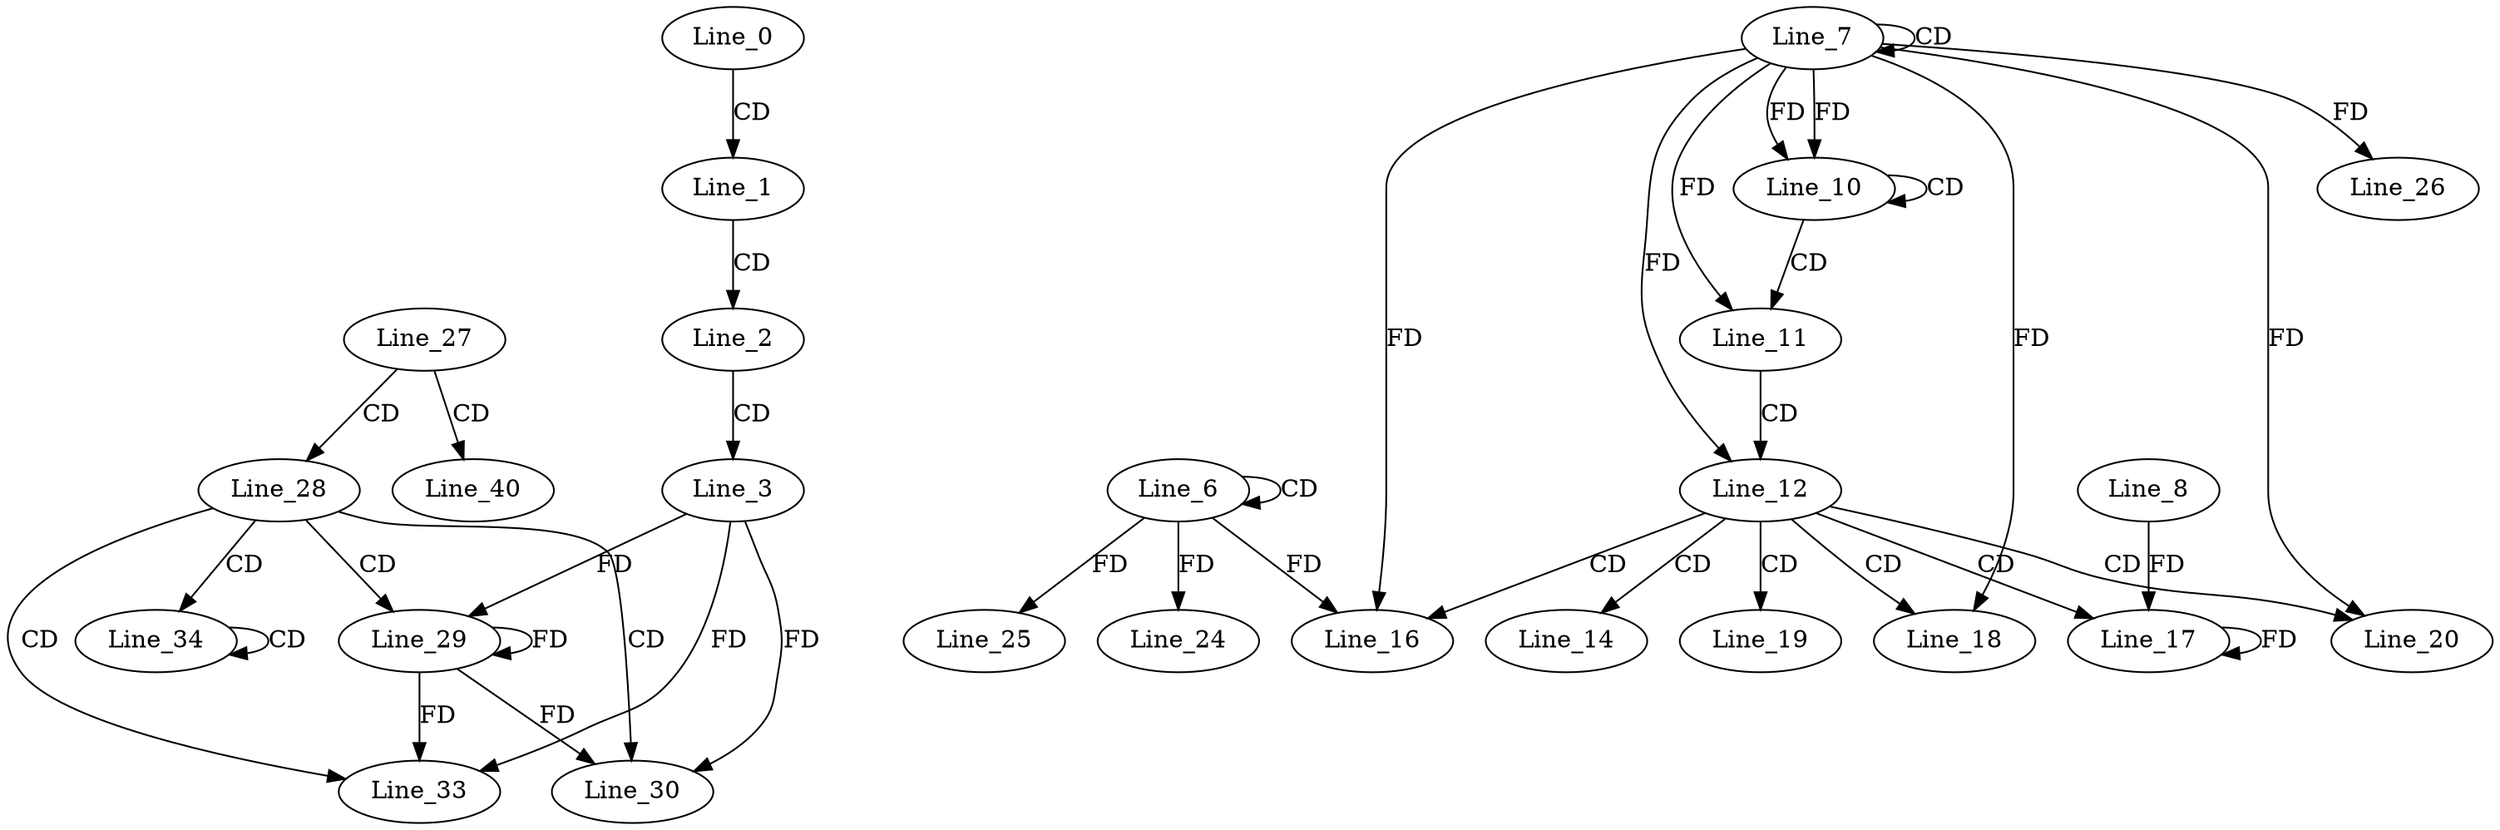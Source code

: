 digraph G {
  Line_0;
  Line_1;
  Line_2;
  Line_3;
  Line_6;
  Line_6;
  Line_7;
  Line_7;
  Line_10;
  Line_10;
  Line_11;
  Line_11;
  Line_12;
  Line_12;
  Line_14;
  Line_16;
  Line_16;
  Line_17;
  Line_8;
  Line_18;
  Line_18;
  Line_19;
  Line_20;
  Line_20;
  Line_24;
  Line_25;
  Line_26;
  Line_27;
  Line_28;
  Line_29;
  Line_29;
  Line_30;
  Line_33;
  Line_34;
  Line_34;
  Line_40;
  Line_0 -> Line_1 [ label="CD" ];
  Line_1 -> Line_2 [ label="CD" ];
  Line_2 -> Line_3 [ label="CD" ];
  Line_6 -> Line_6 [ label="CD" ];
  Line_7 -> Line_7 [ label="CD" ];
  Line_7 -> Line_10 [ label="FD" ];
  Line_10 -> Line_10 [ label="CD" ];
  Line_7 -> Line_10 [ label="FD" ];
  Line_10 -> Line_11 [ label="CD" ];
  Line_7 -> Line_11 [ label="FD" ];
  Line_11 -> Line_12 [ label="CD" ];
  Line_7 -> Line_12 [ label="FD" ];
  Line_12 -> Line_14 [ label="CD" ];
  Line_12 -> Line_16 [ label="CD" ];
  Line_6 -> Line_16 [ label="FD" ];
  Line_7 -> Line_16 [ label="FD" ];
  Line_12 -> Line_17 [ label="CD" ];
  Line_8 -> Line_17 [ label="FD" ];
  Line_17 -> Line_17 [ label="FD" ];
  Line_12 -> Line_18 [ label="CD" ];
  Line_7 -> Line_18 [ label="FD" ];
  Line_12 -> Line_19 [ label="CD" ];
  Line_12 -> Line_20 [ label="CD" ];
  Line_7 -> Line_20 [ label="FD" ];
  Line_6 -> Line_24 [ label="FD" ];
  Line_6 -> Line_25 [ label="FD" ];
  Line_7 -> Line_26 [ label="FD" ];
  Line_27 -> Line_28 [ label="CD" ];
  Line_28 -> Line_29 [ label="CD" ];
  Line_29 -> Line_29 [ label="FD" ];
  Line_3 -> Line_29 [ label="FD" ];
  Line_28 -> Line_30 [ label="CD" ];
  Line_29 -> Line_30 [ label="FD" ];
  Line_3 -> Line_30 [ label="FD" ];
  Line_28 -> Line_33 [ label="CD" ];
  Line_29 -> Line_33 [ label="FD" ];
  Line_3 -> Line_33 [ label="FD" ];
  Line_28 -> Line_34 [ label="CD" ];
  Line_34 -> Line_34 [ label="CD" ];
  Line_27 -> Line_40 [ label="CD" ];
}
